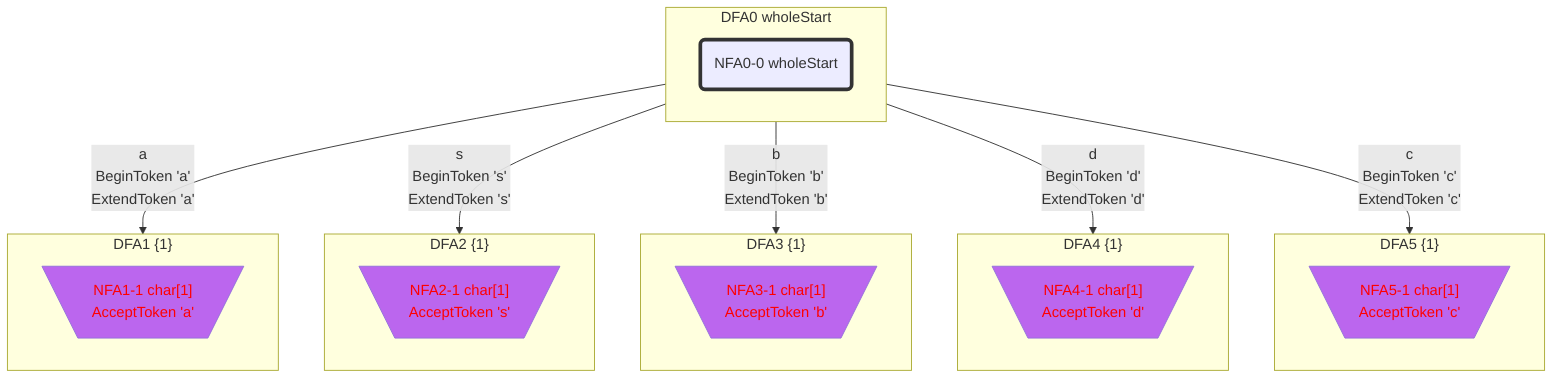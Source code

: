 flowchart
classDef c0001 color:#FF0000;
classDef c0010 stroke-dasharray: 10 10;
classDef c0011 stroke-dasharray: 10 10,color:#FF0000;
classDef c0100 fill:#BB66EE;
classDef c0101 fill:#BB66EE,color:#FF0000;
classDef c0110 fill:#BB66EE,stroke-dasharray: 10 10;
classDef c0111 fill:#BB66EE,stroke-dasharray: 10 10,color:#FF0000;
classDef c1000 stroke:#333,stroke-width:4px;
classDef c1001 stroke:#333,stroke-width:4px,color:#FF0000;
classDef c1010 stroke:#333,stroke-width:4px,stroke-dasharray: 10 10;
classDef c1011 stroke:#333,stroke-width:4px,stroke-dasharray: 10 10,color:#FF0000;
classDef c1100 stroke:#333,stroke-width:4px,fill:#BB66EE;
classDef c1101 stroke:#333,stroke-width:4px,fill:#BB66EE,color:#FF0000;
classDef c1110 stroke:#333,stroke-width:4px,fill:#BB66EE,stroke-dasharray: 10 10;
classDef c1111 stroke:#333,stroke-width:4px,fill:#BB66EE,stroke-dasharray: 10 10,color:#FF0000;
subgraph DFA0_1923463421["DFA0 wholeStart"]
NFA0_0_33119207_0("NFA0-0 wholeStart")
class NFA0_0_33119207_0 c1000;
end
class DFA0_1923463421 c1000;
subgraph DFA1_-694928352["DFA1 {1}"]
NFA1_1_11136452_1[\"NFA1-1 char[1]
AcceptToken 'a'"/]
class NFA1_1_11136452_1 c0101;
end
class DFA1_-694928352 c0101;
subgraph DFA2_1430363654["DFA2 {1}"]
NFA2_1_29637409_2[\"NFA2-1 char[1]
AcceptToken 's'"/]
class NFA2_1_29637409_2 c0101;
end
class DFA2_1430363654 c0101;
subgraph DFA3_-1559980011["DFA3 {1}"]
NFA3_1_65410091_3[\"NFA3-1 char[1]
AcceptToken 'b'"/]
class NFA3_1_65410091_3 c0101;
end
class DFA3_-1559980011 c0101;
subgraph DFA4_1206467762["DFA4 {1}"]
NFA4_1_51819910_4[\"NFA4-1 char[1]
AcceptToken 'd'"/]
class NFA4_1_51819910_4 c0101;
end
class DFA4_1206467762 c0101;
subgraph DFA5_-1793880414["DFA5 {1}"]
NFA5_1_63726012_5[\"NFA5-1 char[1]
AcceptToken 'c'"/]
class NFA5_1_63726012_5 c0101;
end
class DFA5_-1793880414 c0101;
DFA0_1923463421 -->|"a
BeginToken 'a'
ExtendToken 'a'"|DFA1_-694928352
DFA0_1923463421 -->|"s
BeginToken 's'
ExtendToken 's'"|DFA2_1430363654
DFA0_1923463421 -->|"b
BeginToken 'b'
ExtendToken 'b'"|DFA3_-1559980011
DFA0_1923463421 -->|"d
BeginToken 'd'
ExtendToken 'd'"|DFA4_1206467762
DFA0_1923463421 -->|"c
BeginToken 'c'
ExtendToken 'c'"|DFA5_-1793880414